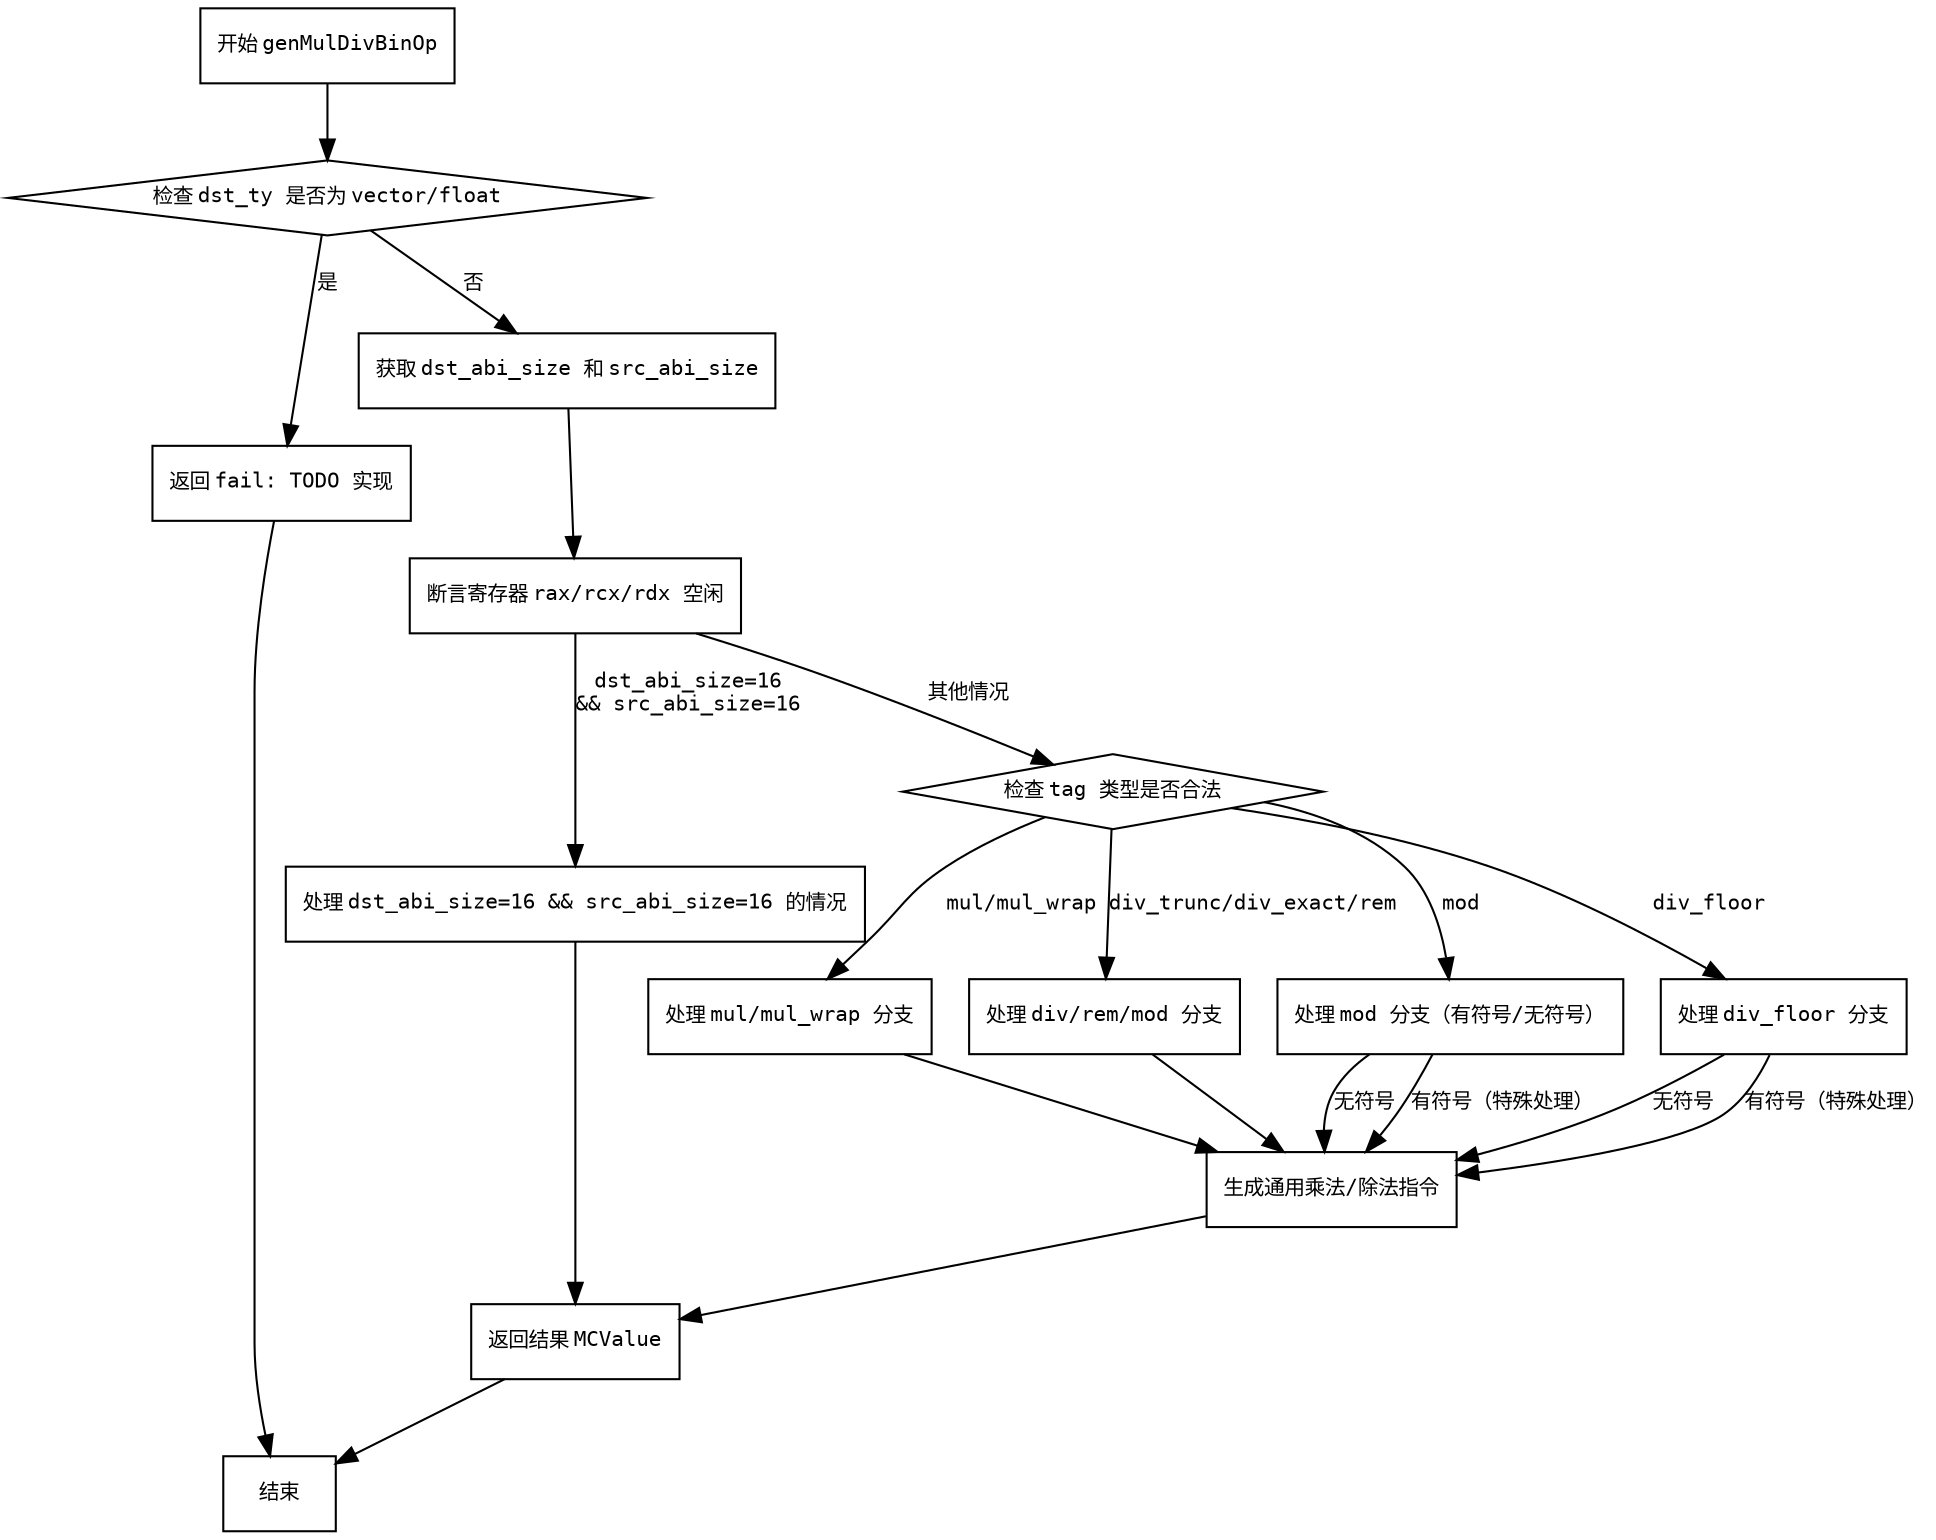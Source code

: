 
digraph flowchart {
    node [shape=rectangle, fontname="Courier", fontsize=10];
    edge [fontname="Courier", fontsize=10];

    start [label="开始 genMulDivBinOp"];
    check_vector_float [label="检查 dst_ty 是否为 vector/float", shape=diamond];
    fail_todo [label="返回 fail: TODO 实现"];
    get_abi_sizes [label="获取 dst_abi_size 和 src_abi_size"];
    assert_registers [label="断言寄存器 rax/rcx/rdx 空闲"];
    handle_16bit_case [label="处理 dst_abi_size=16 && src_abi_size=16 的情况"];
    check_tag_conditions [label="检查 tag 类型是否合法", shape=diamond];
    handle_mul_case [label="处理 mul/mul_wrap 分支"];
    handle_div_rem_case [label="处理 div/rem/mod 分支"];
    handle_mod_case [label="处理 mod 分支（有符号/无符号）"];
    handle_div_floor_case [label="处理 div_floor 分支"];
    gen_common_ops [label="生成通用乘法/除法指令"];
    return_result [label="返回结果 MCValue"];
    end [label="结束"];

    start -> check_vector_float;
    check_vector_float -> fail_todo [label="是"];
    check_vector_float -> get_abi_sizes [label="否"];
    get_abi_sizes -> assert_registers;
    assert_registers -> handle_16bit_case [label="dst_abi_size=16\n&& src_abi_size=16"];
    handle_16bit_case -> return_result;

    assert_registers -> check_tag_conditions [label="其他情况"];
    check_tag_conditions -> handle_mul_case [label="mul/mul_wrap"];
    check_tag_conditions -> handle_div_rem_case [label="div_trunc/div_exact/rem"];
    check_tag_conditions -> handle_mod_case [label="mod"];
    check_tag_conditions -> handle_div_floor_case [label="div_floor"];
    
    handle_mul_case -> gen_common_ops;
    handle_div_rem_case -> gen_common_ops;
    handle_mod_case -> gen_common_ops [label="无符号"];
    handle_mod_case -> gen_common_ops [label="有符号（特殊处理）"];
    handle_div_floor_case -> gen_common_ops [label="无符号"];
    handle_div_floor_case -> gen_common_ops [label="有符号（特殊处理）"];
    
    gen_common_ops -> return_result;
    return_result -> end;
    fail_todo -> end;
}

